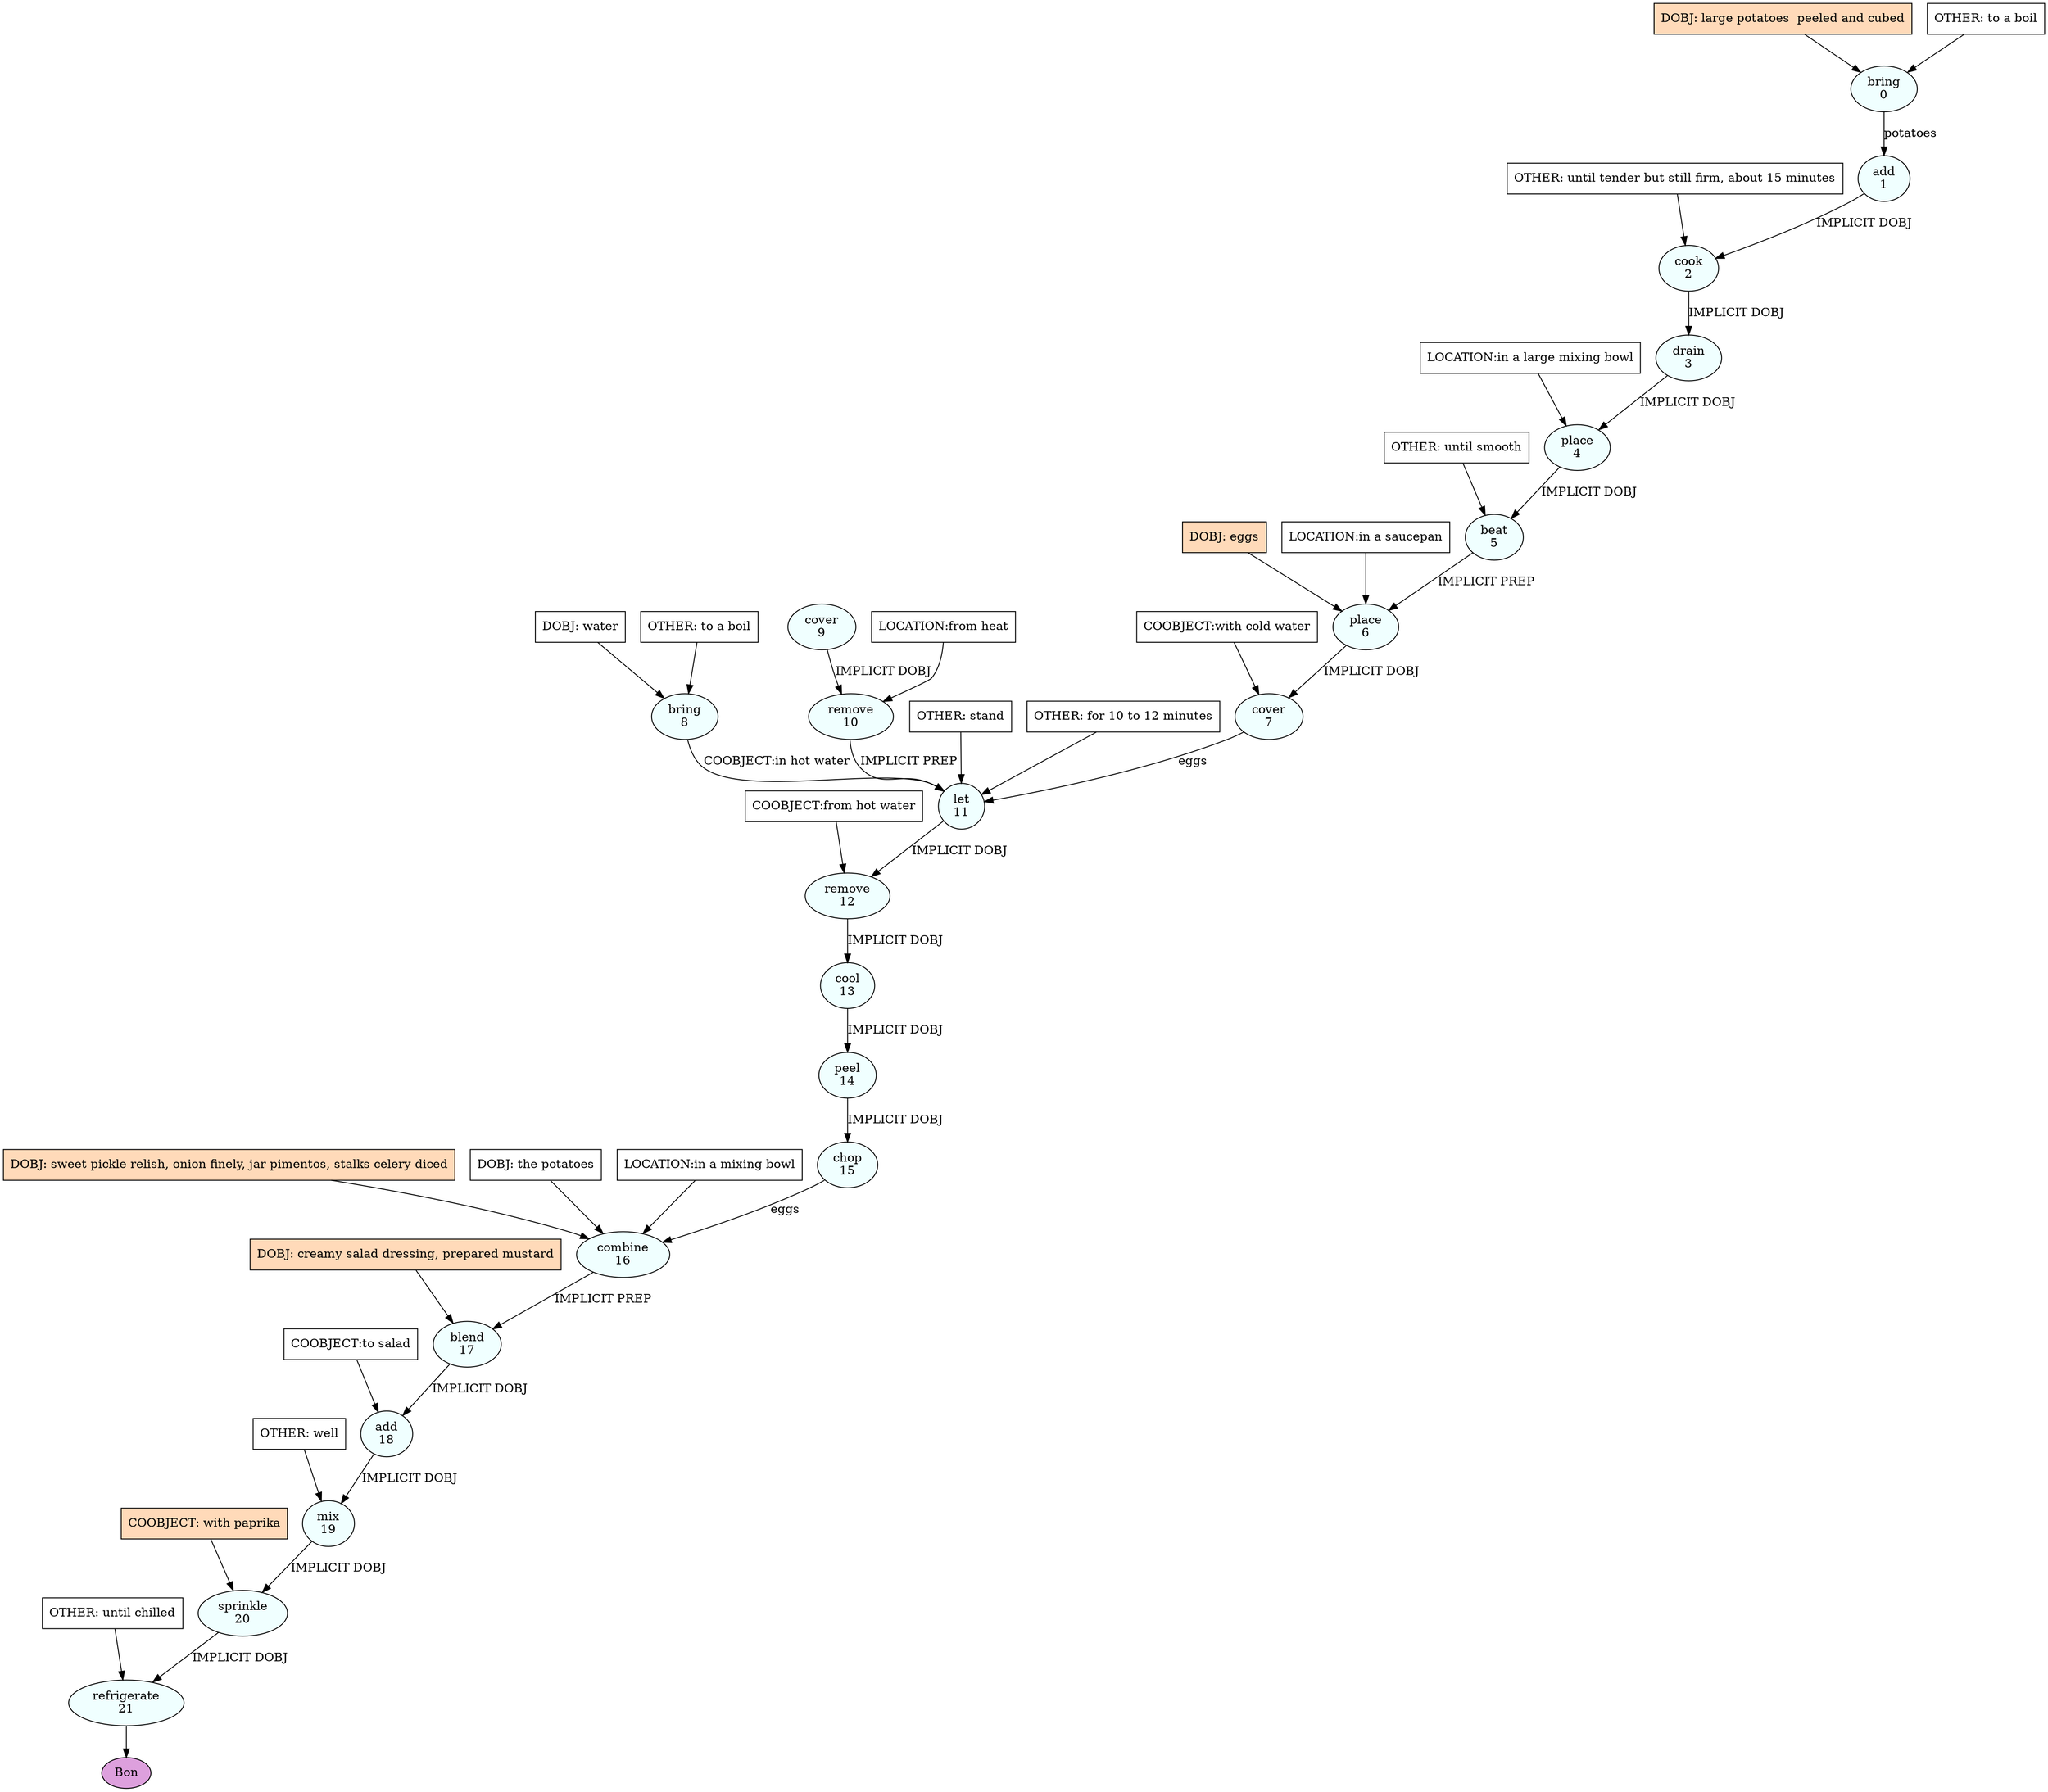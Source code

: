 digraph recipe {
E0[label="bring
0", shape=oval, style=filled, fillcolor=azure]
E1[label="add
1", shape=oval, style=filled, fillcolor=azure]
E2[label="cook
2", shape=oval, style=filled, fillcolor=azure]
E3[label="drain
3", shape=oval, style=filled, fillcolor=azure]
E4[label="place
4", shape=oval, style=filled, fillcolor=azure]
E5[label="beat
5", shape=oval, style=filled, fillcolor=azure]
E6[label="place
6", shape=oval, style=filled, fillcolor=azure]
E7[label="cover
7", shape=oval, style=filled, fillcolor=azure]
E8[label="bring
8", shape=oval, style=filled, fillcolor=azure]
E9[label="cover
9", shape=oval, style=filled, fillcolor=azure]
E10[label="remove
10", shape=oval, style=filled, fillcolor=azure]
E11[label="let
11", shape=oval, style=filled, fillcolor=azure]
E12[label="remove
12", shape=oval, style=filled, fillcolor=azure]
E13[label="cool
13", shape=oval, style=filled, fillcolor=azure]
E14[label="peel
14", shape=oval, style=filled, fillcolor=azure]
E15[label="chop
15", shape=oval, style=filled, fillcolor=azure]
E16[label="combine
16", shape=oval, style=filled, fillcolor=azure]
E17[label="blend
17", shape=oval, style=filled, fillcolor=azure]
E18[label="add
18", shape=oval, style=filled, fillcolor=azure]
E19[label="mix
19", shape=oval, style=filled, fillcolor=azure]
E20[label="sprinkle
20", shape=oval, style=filled, fillcolor=azure]
E21[label="refrigerate
21", shape=oval, style=filled, fillcolor=azure]
D0[label="DOBJ: large potatoes  peeled and cubed", shape=box, style=filled, fillcolor=peachpuff]
D0 -> E0
O0_0[label="OTHER: to a boil", shape=box, style=filled, fillcolor=white]
O0_0 -> E0
D8[label="DOBJ: water", shape=box, style=filled, fillcolor=white]
D8 -> E8
O8_0[label="OTHER: to a boil", shape=box, style=filled, fillcolor=white]
O8_0 -> E8
E0 -> E1 [label="potatoes"]
E1 -> E2 [label="IMPLICIT DOBJ"]
O2_0_0[label="OTHER: until tender but still firm, about 15 minutes", shape=box, style=filled, fillcolor=white]
O2_0_0 -> E2
E2 -> E3 [label="IMPLICIT DOBJ"]
E3 -> E4 [label="IMPLICIT DOBJ"]
P4_0_0[label="LOCATION:in a large mixing bowl", shape=box, style=filled, fillcolor=white]
P4_0_0 -> E4
E4 -> E5 [label="IMPLICIT DOBJ"]
O5_0_0[label="OTHER: until smooth", shape=box, style=filled, fillcolor=white]
O5_0_0 -> E5
D6_ing[label="DOBJ: eggs", shape=box, style=filled, fillcolor=peachpuff]
D6_ing -> E6
E5 -> E6 [label="IMPLICIT PREP"]
P6_1_0[label="LOCATION:in a saucepan", shape=box, style=filled, fillcolor=white]
P6_1_0 -> E6
E6 -> E7 [label="IMPLICIT DOBJ"]
P7_0_0[label="COOBJECT:with cold water", shape=box, style=filled, fillcolor=white]
P7_0_0 -> E7
E9 -> E10 [label="IMPLICIT DOBJ"]
P10_0_0[label="LOCATION:from heat", shape=box, style=filled, fillcolor=white]
P10_0_0 -> E10
E7 -> E11 [label="eggs"]
E10 -> E11 [label="IMPLICIT PREP"]
E8 -> E11 [label="COOBJECT:in hot water"]
O11_0_0[label="OTHER: stand", shape=box, style=filled, fillcolor=white]
O11_0_0 -> E11
O11_1_0[label="OTHER: for 10 to 12 minutes", shape=box, style=filled, fillcolor=white]
O11_1_0 -> E11
E11 -> E12 [label="IMPLICIT DOBJ"]
P12_0_0[label="COOBJECT:from hot water", shape=box, style=filled, fillcolor=white]
P12_0_0 -> E12
E12 -> E13 [label="IMPLICIT DOBJ"]
E13 -> E14 [label="IMPLICIT DOBJ"]
E14 -> E15 [label="IMPLICIT DOBJ"]
D16_ing[label="DOBJ: sweet pickle relish, onion finely, jar pimentos, stalks celery diced", shape=box, style=filled, fillcolor=peachpuff]
D16_ing -> E16
D16_0[label="DOBJ: the potatoes", shape=box, style=filled, fillcolor=white]
D16_0 -> E16
E15 -> E16 [label="eggs"]
P16_0_0[label="LOCATION:in a mixing bowl", shape=box, style=filled, fillcolor=white]
P16_0_0 -> E16
D17_ing[label="DOBJ: creamy salad dressing, prepared mustard", shape=box, style=filled, fillcolor=peachpuff]
D17_ing -> E17
E16 -> E17 [label="IMPLICIT PREP"]
E17 -> E18 [label="IMPLICIT DOBJ"]
P18_0_0[label="COOBJECT:to salad", shape=box, style=filled, fillcolor=white]
P18_0_0 -> E18
E18 -> E19 [label="IMPLICIT DOBJ"]
O19_0_0[label="OTHER: well", shape=box, style=filled, fillcolor=white]
O19_0_0 -> E19
E19 -> E20 [label="IMPLICIT DOBJ"]
P20_0_ing[label="COOBJECT: with paprika", shape=box, style=filled, fillcolor=peachpuff]
P20_0_ing -> E20
E20 -> E21 [label="IMPLICIT DOBJ"]
O21_0_0[label="OTHER: until chilled", shape=box, style=filled, fillcolor=white]
O21_0_0 -> E21
EOR[label="Bon", shape=oval, style=filled, fillcolor=plum]
E21 -> EOR
}
